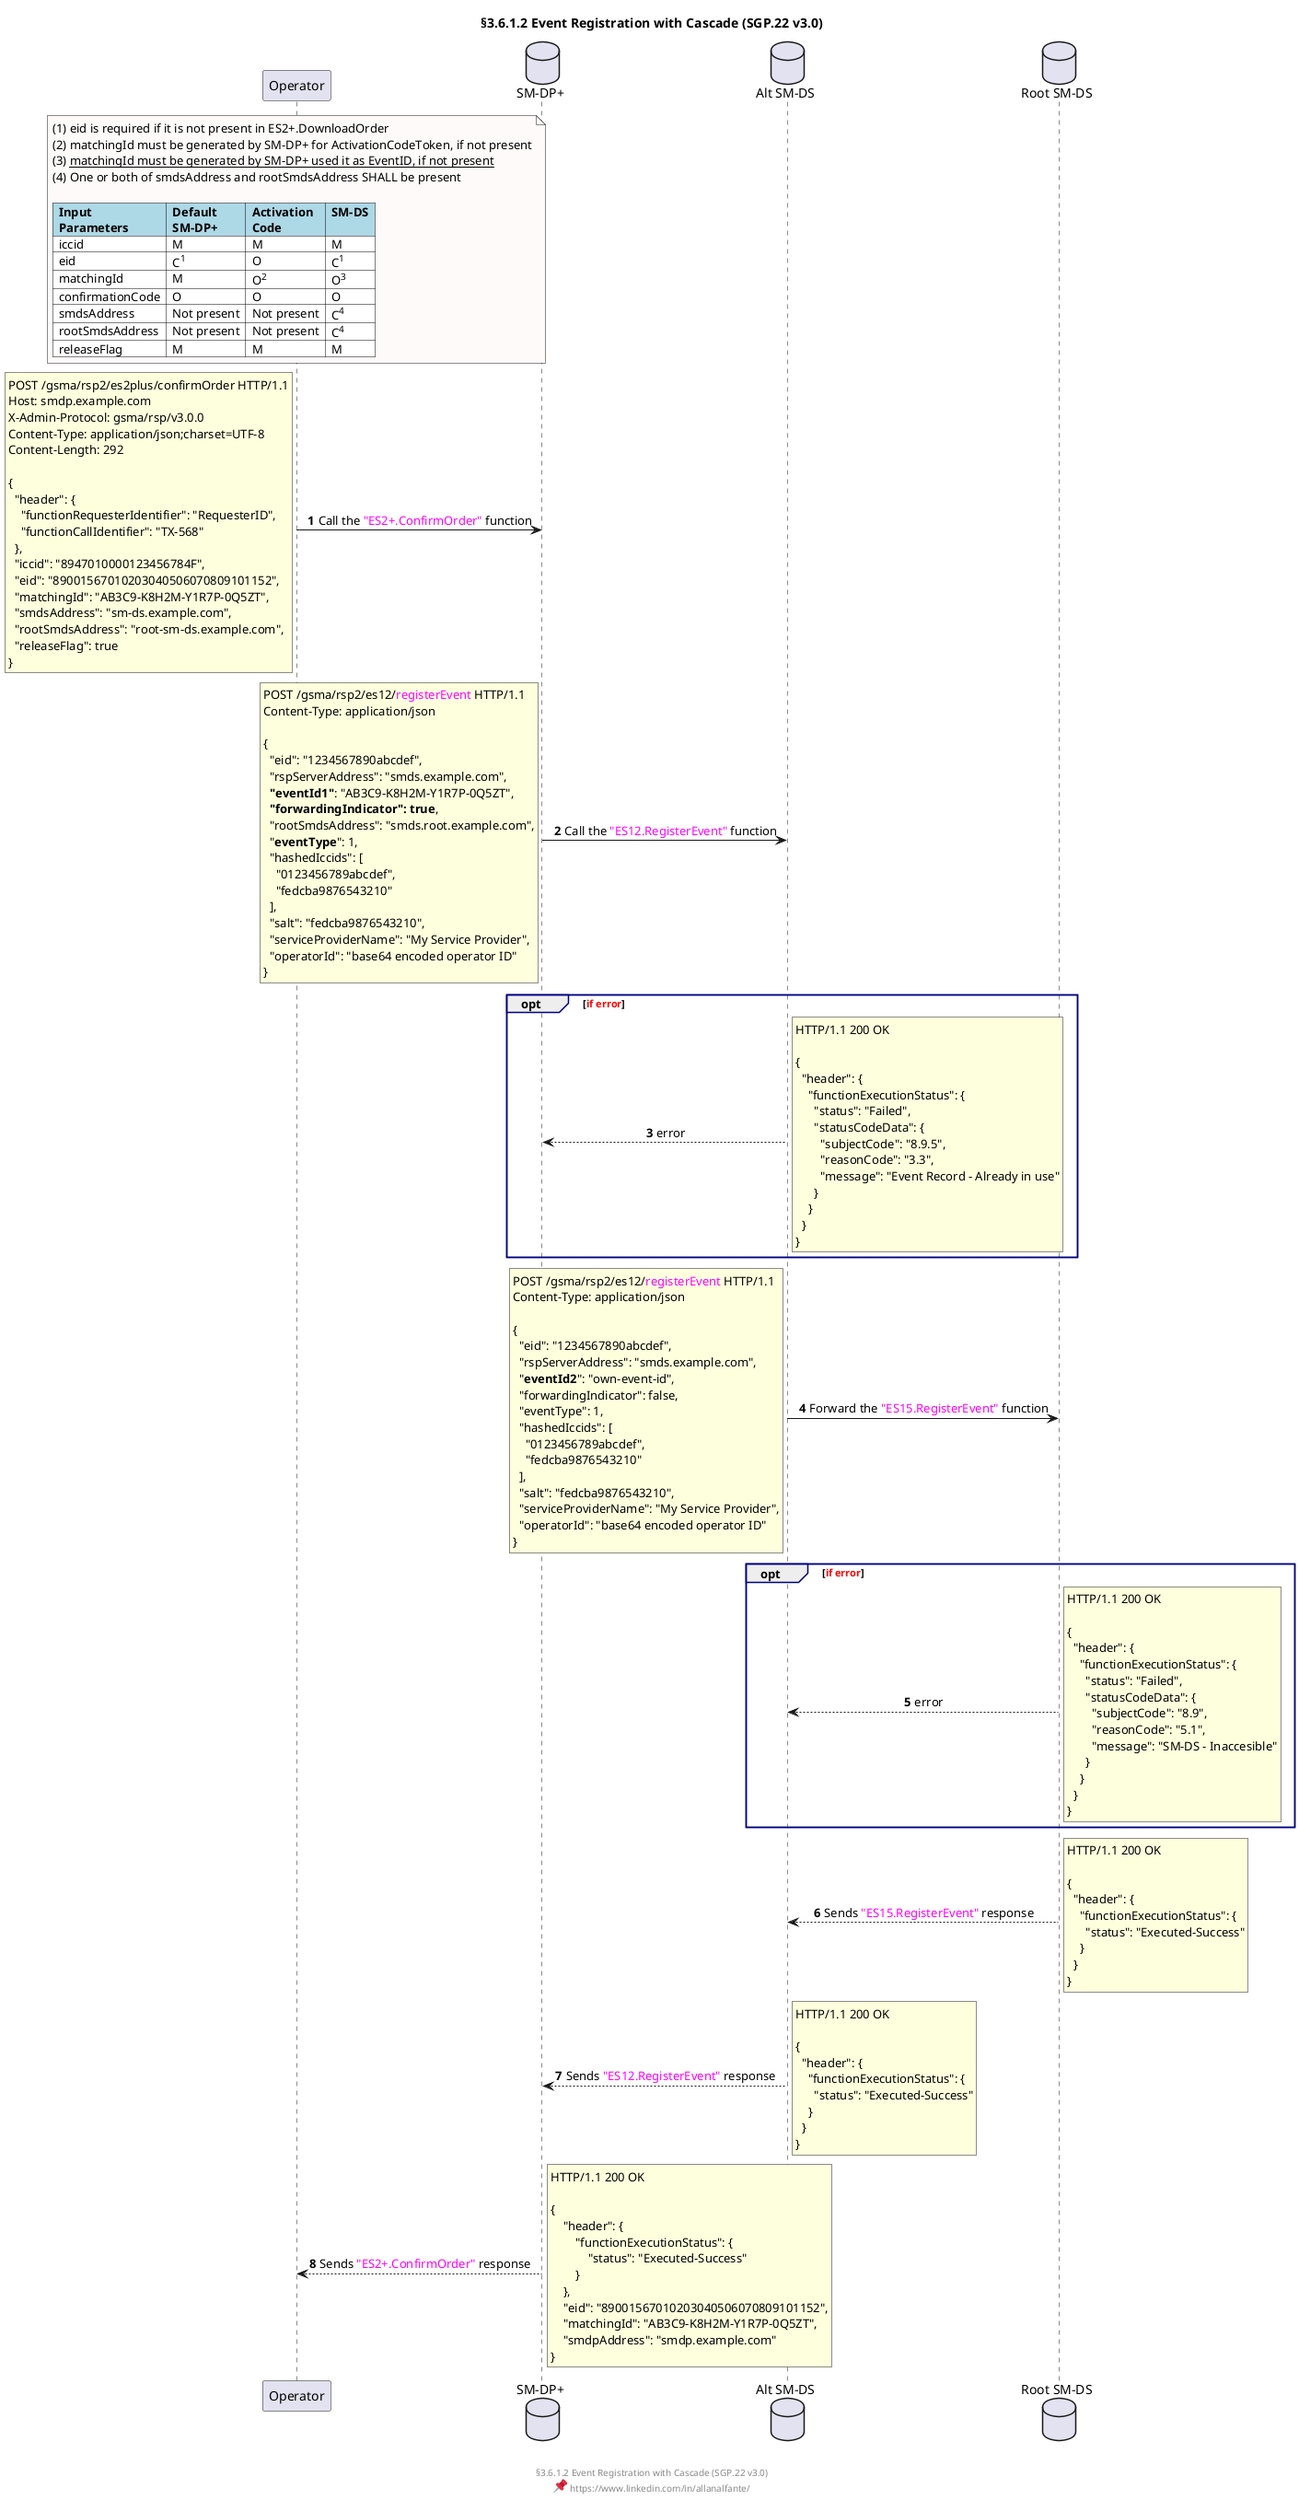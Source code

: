 @startuml event_registration_cascade
autonumber

title §3.6.1.2 Event Registration with Cascade (SGP.22 v3.0)
footer \n\n§3.6.1.2 Event Registration with Cascade (SGP.22 v3.0)\n<:1f4cc:> https://www.linkedin.com/in/allanalfante/
skinparam sequenceMessageAlign center
skinparam ParticipantPadding 20
skinparam BoxPadding 10
skinparam SequenceGroupBorderColor #Navy


'''
'PARTICPANTS
''''
participant "Operator" as operator
database "SM-DP+" as smdp
database "Alt SM-DS" as alt
database "Root SM-DS" as root

'''
'CALL FLOW
''''

  note over operator #Snow
  (1) eid is required if it is not present in ES2+.DownloadOrder
  (2) matchingId must be generated by SM-DP+ for ActivationCodeToken, if not present
  (3) __matchingId must be generated by SM-DP+ used it as EventID, if not present__
  (4) One or both of smdsAddress and rootSmdsAddress SHALL be present

  <#lightblue,#black>|=  Input\n  Parameters  |=  Default\n  SM-DP+  |=  Activation \n  Code  |=  SM-DS  |
  <#white>|  iccid  |  M  |  M  |  M  |
  <#white>|  eid  |  C<sup>1</sup>  |  O  |  C<sup>1</sup>  |
  <#white>|  matchingId  |  M  |  O<sup>2</sup>  |  O<sup>3</sup>  |
  <#white>|  confirmationCode  |  O  |  O  |  O  |
  <#white>|  smdsAddress  |  Not present  |  Not present  |  C<sup>4</sup>  |
  <#white>|  rootSmdsAddress  |  Not present  |  Not present  |  C<sup>4</sup>  |
  <#white>|  releaseFlag  |  M  |  M  |  M  |
  end note

operator -> smdp: Call the <font color=magenta>"ES2+.ConfirmOrder"</font> function
rnote left
POST /gsma/rsp2/es2plus/confirmOrder HTTP/1.1
Host: smdp.example.com
X-Admin-Protocol: gsma/rsp/v3.0.0
Content-Type: application/json;charset=UTF-8
Content-Length: 292

{
  "header": {
    "functionRequesterIdentifier": "RequesterID",
    "functionCallIdentifier": "TX-568"
  },
  "iccid": "8947010000123456784F",
  "eid": "89001567010203040506070809101152",
  "matchingId": "AB3C9-K8H2M-Y1R7P-0Q5ZT",
  "smdsAddress": "sm-ds.example.com",
  "rootSmdsAddress": "root-sm-ds.example.com",
  "releaseFlag": true
}
end note

smdp -> alt: Call the <font color=magenta>"ES12.RegisterEvent"</font> function
rnote left
POST /gsma/rsp2/es12/<font color=magenta>registerEvent</font> HTTP/1.1
Content-Type: application/json

{
  "eid": "1234567890abcdef",
  "rspServerAddress": "smds.example.com",
  **"eventId1"**: "AB3C9-K8H2M-Y1R7P-0Q5ZT",
  **"forwardingIndicator": true**,
  "rootSmdsAddress": "smds.root.example.com",
  "**eventType**": 1,
  "hashedIccids": [
    "0123456789abcdef",
    "fedcba9876543210"
  ],
  "salt": "fedcba9876543210",
  "serviceProviderName": "My Service Provider",
  "operatorId": "base64 encoded operator ID"
}
end note

opt <font color=red>if error</font>
alt --> smdp: error
rnote right 
HTTP/1.1 200 OK

{
  "header": {
    "functionExecutionStatus": {
      "status": "Failed",
      "statusCodeData": {
        "subjectCode": "8.9.5",
        "reasonCode": "3.3",
        "message": "Event Record - Already in use"
      }
    }
  }
}
end note
end

alt -> root: Forward the <font color=magenta>"ES15.RegisterEvent"</font> function
rnote left
POST /gsma/rsp2/es12/<font color=magenta>registerEvent</font> HTTP/1.1
Content-Type: application/json

{
  "eid": "1234567890abcdef",
  "rspServerAddress": "smds.example.com",
  "**eventId2**": "own-event-id",
  "forwardingIndicator": false,
  "eventType": 1,
  "hashedIccids": [
    "0123456789abcdef",
    "fedcba9876543210"
  ],
  "salt": "fedcba9876543210",
  "serviceProviderName": "My Service Provider",
  "operatorId": "base64 encoded operator ID"
}
end note

opt <font color=red>if error</font>
root --> alt: error
rnote right 
HTTP/1.1 200 OK

{
  "header": {
    "functionExecutionStatus": {
      "status": "Failed",
      "statusCodeData": {
        "subjectCode": "8.9",
        "reasonCode": "5.1",
        "message": "SM-DS - Inaccesible"
      }
    }
  }
}
end note
end


root --> alt: Sends <font color=magenta>"ES15.RegisterEvent"</font> response
rnote right 
HTTP/1.1 200 OK

{
  "header": {
    "functionExecutionStatus": {
      "status": "Executed-Success"
    }
  }
}
end note

alt --> smdp: Sends <font color=magenta>"ES12.RegisterEvent"</font> response
rnote right 
HTTP/1.1 200 OK

{
  "header": {
    "functionExecutionStatus": {
      "status": "Executed-Success"
    }
  }
}
end note


smdp --> operator: Sends <font color=magenta>"ES2+.ConfirmOrder"</font> response
rnote right 
HTTP/1.1 200 OK

{
    "header": {
        "functionExecutionStatus": {
            "status": "Executed-Success"
        }
    },
    "eid": "89001567010203040506070809101152",
    "matchingId": "AB3C9-K8H2M-Y1R7P-0Q5ZT",
    "smdpAddress": "smdp.example.com"
}
end note
@enduml